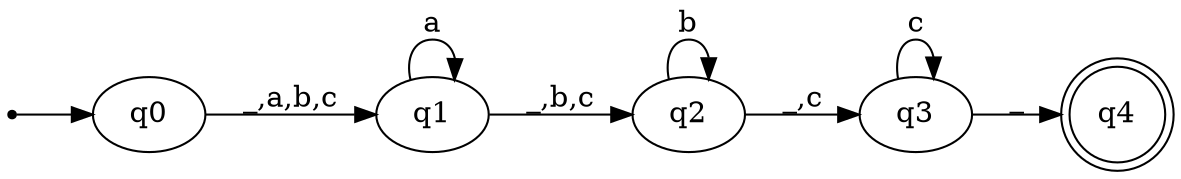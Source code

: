 digraph{

    rankdir=LR;
    inic[shape=point];

    inic->q0;

    q0->q1 [label="_,a,b,c"];
    q1->q1 [label="a"];
    q1->q2 [label="_,b,c"];
    q2->q2 [label="b"];
    q2->q3 [label="_,c"];
    q3->q3 [label="c"];
    q3->q4 [label="_"];

    q4[shape=doublecircle];
}